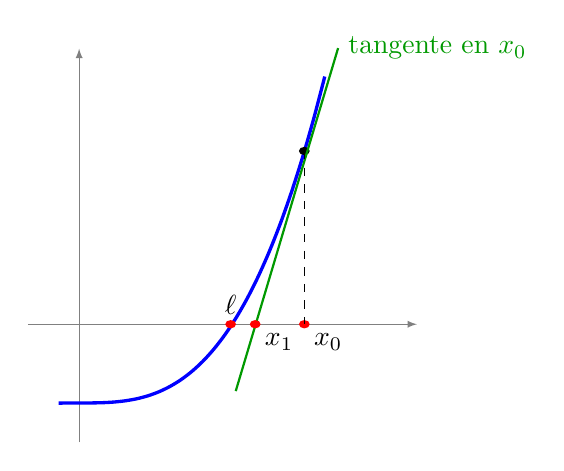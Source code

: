 \begin{tikzpicture}[xscale=1.3,scale=1]

	\draw[->,>=latex, gray, very thin] (-0.5,0) -- (3.3,0);
	\draw[->,>=latex, gray, very thin] (0,-1.5) -- (0,3.5);

%	\draw[domain=-0.25:2.5,black,thick,smooth] plot (\x,{0.6+0.4*\x+0.6*cos(4*\x r)});

    \draw[domain=-0.2:2.4, blue,very thick,smooth] plot (1*\x,{0.3*\x*\x*\x-1});

    \fill[red] (2.2,0) circle (1.5pt);
    \fill(2.2,2.2) circle (1.5pt);
   \def \x{2.2}
    \draw[green!60!black,thick] (2.23,2.2)--+(0.3,{0.3*(0.9*\x*\x)})  node[right]{tangente en $x_0$};
    \draw[green!60!black,thick] (2.23,2.2)--+(-0.7,{-0.7*(0.9*\x*\x)}) ;
    \draw[dashed] (2.2,2.2)--(2.2,0) node[below right]{$x_0$};

    \fill[red] (1.72,0) circle (1.5pt);
 %   \fill(1.72,0.54) circle (1.5pt);

   \def \x{1.72}
 %  \draw[green!60!black,thick] (1.75,0.54)--+(0.5,{0.5*(0.9*\x*\x)}) ;
 %   \draw[green!60!black,thick] (1.75,0.54)--+(-0.7,{-0.7*(0.9*\x*\x)}) ;

  \node[below right] at  (1.72,0){$x_1$};


    \fill[red] (1.48,0) circle (1.5pt) node[above,black]{$\ell$};

\end{tikzpicture}
